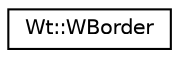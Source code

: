 digraph "Graphical Class Hierarchy"
{
 // LATEX_PDF_SIZE
  edge [fontname="Helvetica",fontsize="10",labelfontname="Helvetica",labelfontsize="10"];
  node [fontname="Helvetica",fontsize="10",shape=record];
  rankdir="LR";
  Node0 [label="Wt::WBorder",height=0.2,width=0.4,color="black", fillcolor="white", style="filled",URL="$classWt_1_1WBorder.html",tooltip="A value class that defines the CSS border style of a widget."];
}
